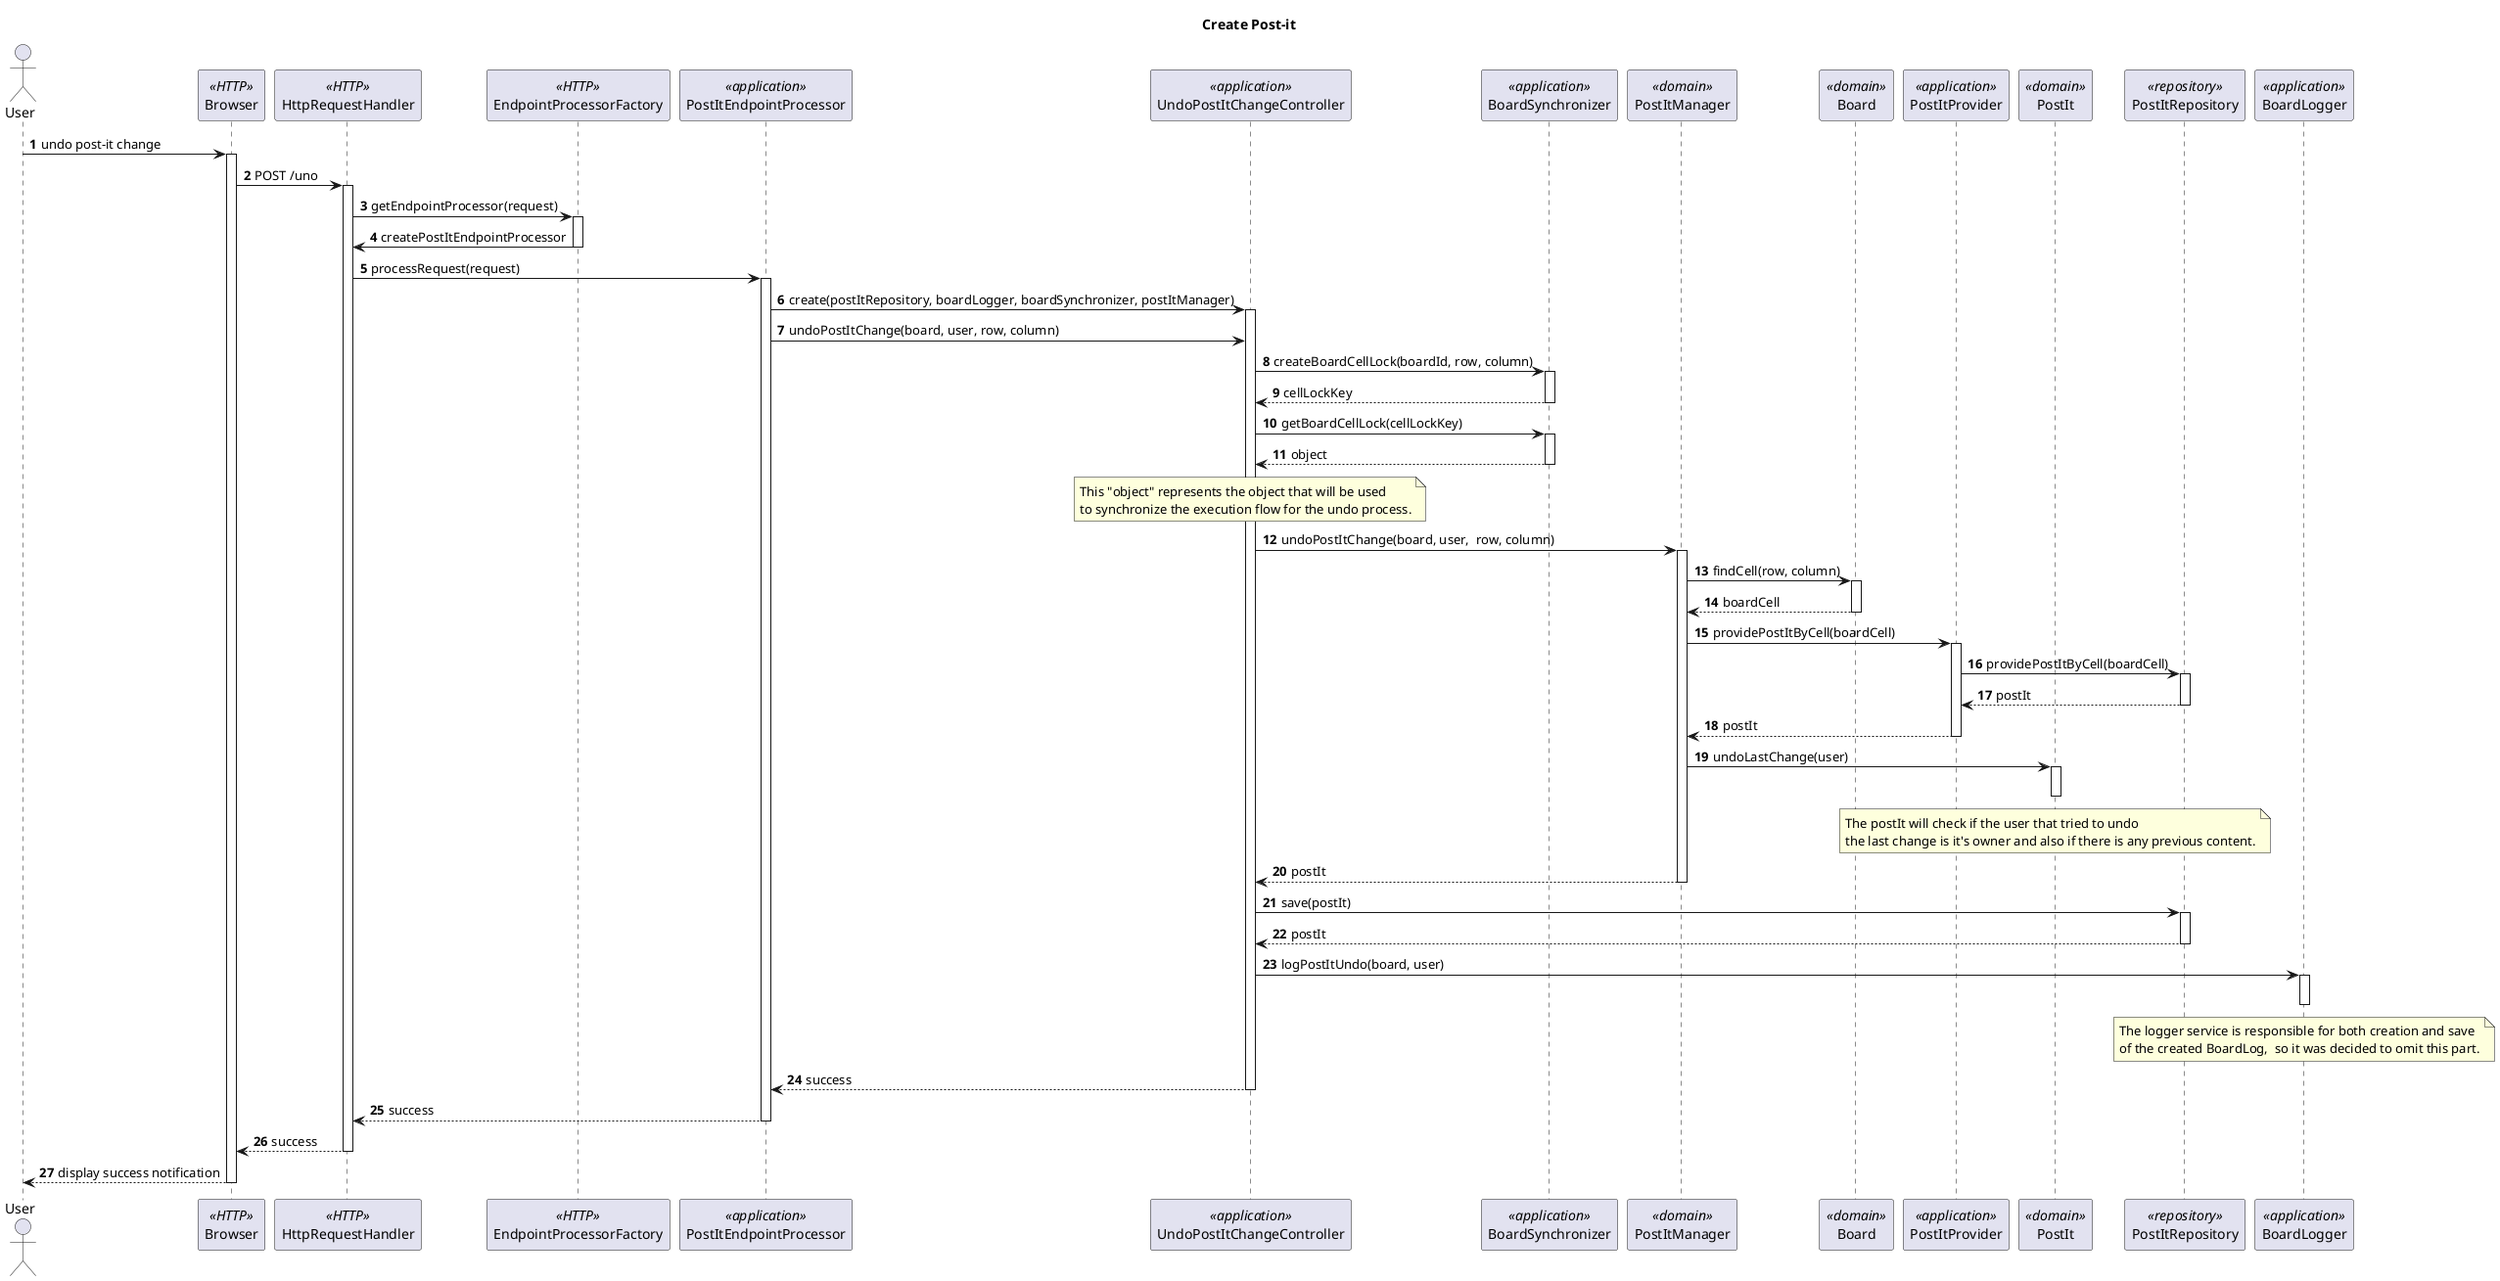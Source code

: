 @startuml

autonumber
skinparam packageStyle rect
skinparam defaultFontName FG Virgil
skinparam shadowing false

title Create Post-it

actor "User" as user
participant "Browser" as browser <<HTTP>>
participant "HttpRequestHandler" as handler <<HTTP>>
participant "EndpointProcessorFactory" as factory <<HTTP>>
participant "PostItEndpointProcessor" as processor <<application>>
participant "UndoPostItChangeController" as controller <<application>>
participant "BoardSynchronizer" as sync <<application>>
participant "PostItManager" as manager <<domain>>
participant "Board" as board <<domain>>
participant "PostItProvider" as postItProvider <<application>>
participant "PostIt" as postIt <<domain>>
participant "PostItRepository" as repository <<repository>>
participant "BoardLogger" as logger <<application>>

user -> browser: undo post-it change
activate browser

browser -> handler:POST /uno
activate handler
handler -> factory : getEndpointProcessor(request)
activate factory
factory -> handler : createPostItEndpointProcessor
deactivate factory
handler -> processor : processRequest(request)
activate processor

processor -> controller: create(postItRepository, boardLogger, boardSynchronizer, postItManager)
activate controller

processor -> controller: undoPostItChange(board, user, row, column)

controller -> sync: createBoardCellLock(boardId, row, column)
activate sync

sync --> controller: cellLockKey
deactivate sync

controller -> sync: getBoardCellLock(cellLockKey)
activate sync

sync --> controller: object
deactivate sync

note over controller: This "object" represents the object that will be used\nto synchronize the execution flow for the undo process.

controller -> manager: undoPostItChange(board, user,  row, column)
activate manager

manager -> board: findCell(row, column)
activate board

board --> manager: boardCell
deactivate board

manager -> postItProvider: providePostItByCell(boardCell)
activate postItProvider

postItProvider -> repository: providePostItByCell(boardCell)
activate repository

repository --> postItProvider: postIt
deactivate repository

postItProvider --> manager: postIt
deactivate postItProvider

manager -> postIt: undoLastChange(user)
activate postIt

note over postIt: The postIt will check if the user that tried to undo\nthe last change is it's owner and also if there is any previous content.
deactivate postIt

manager --> controller: postIt
deactivate manager

controller -> repository: save(postIt)
activate repository

repository --> controller: postIt
deactivate repository

controller -> logger: logPostItUndo(board, user)
activate logger

note over logger: The logger service is responsible for both creation and save\nof the created BoardLog,  so it was decided to omit this part.

deactivate logger

controller --> processor: success
deactivate controller

processor --> handler: success
deactivate processor

handler --> browser: success
deactivate handler

browser --> user: display success notification

deactivate browser

@enduml






















